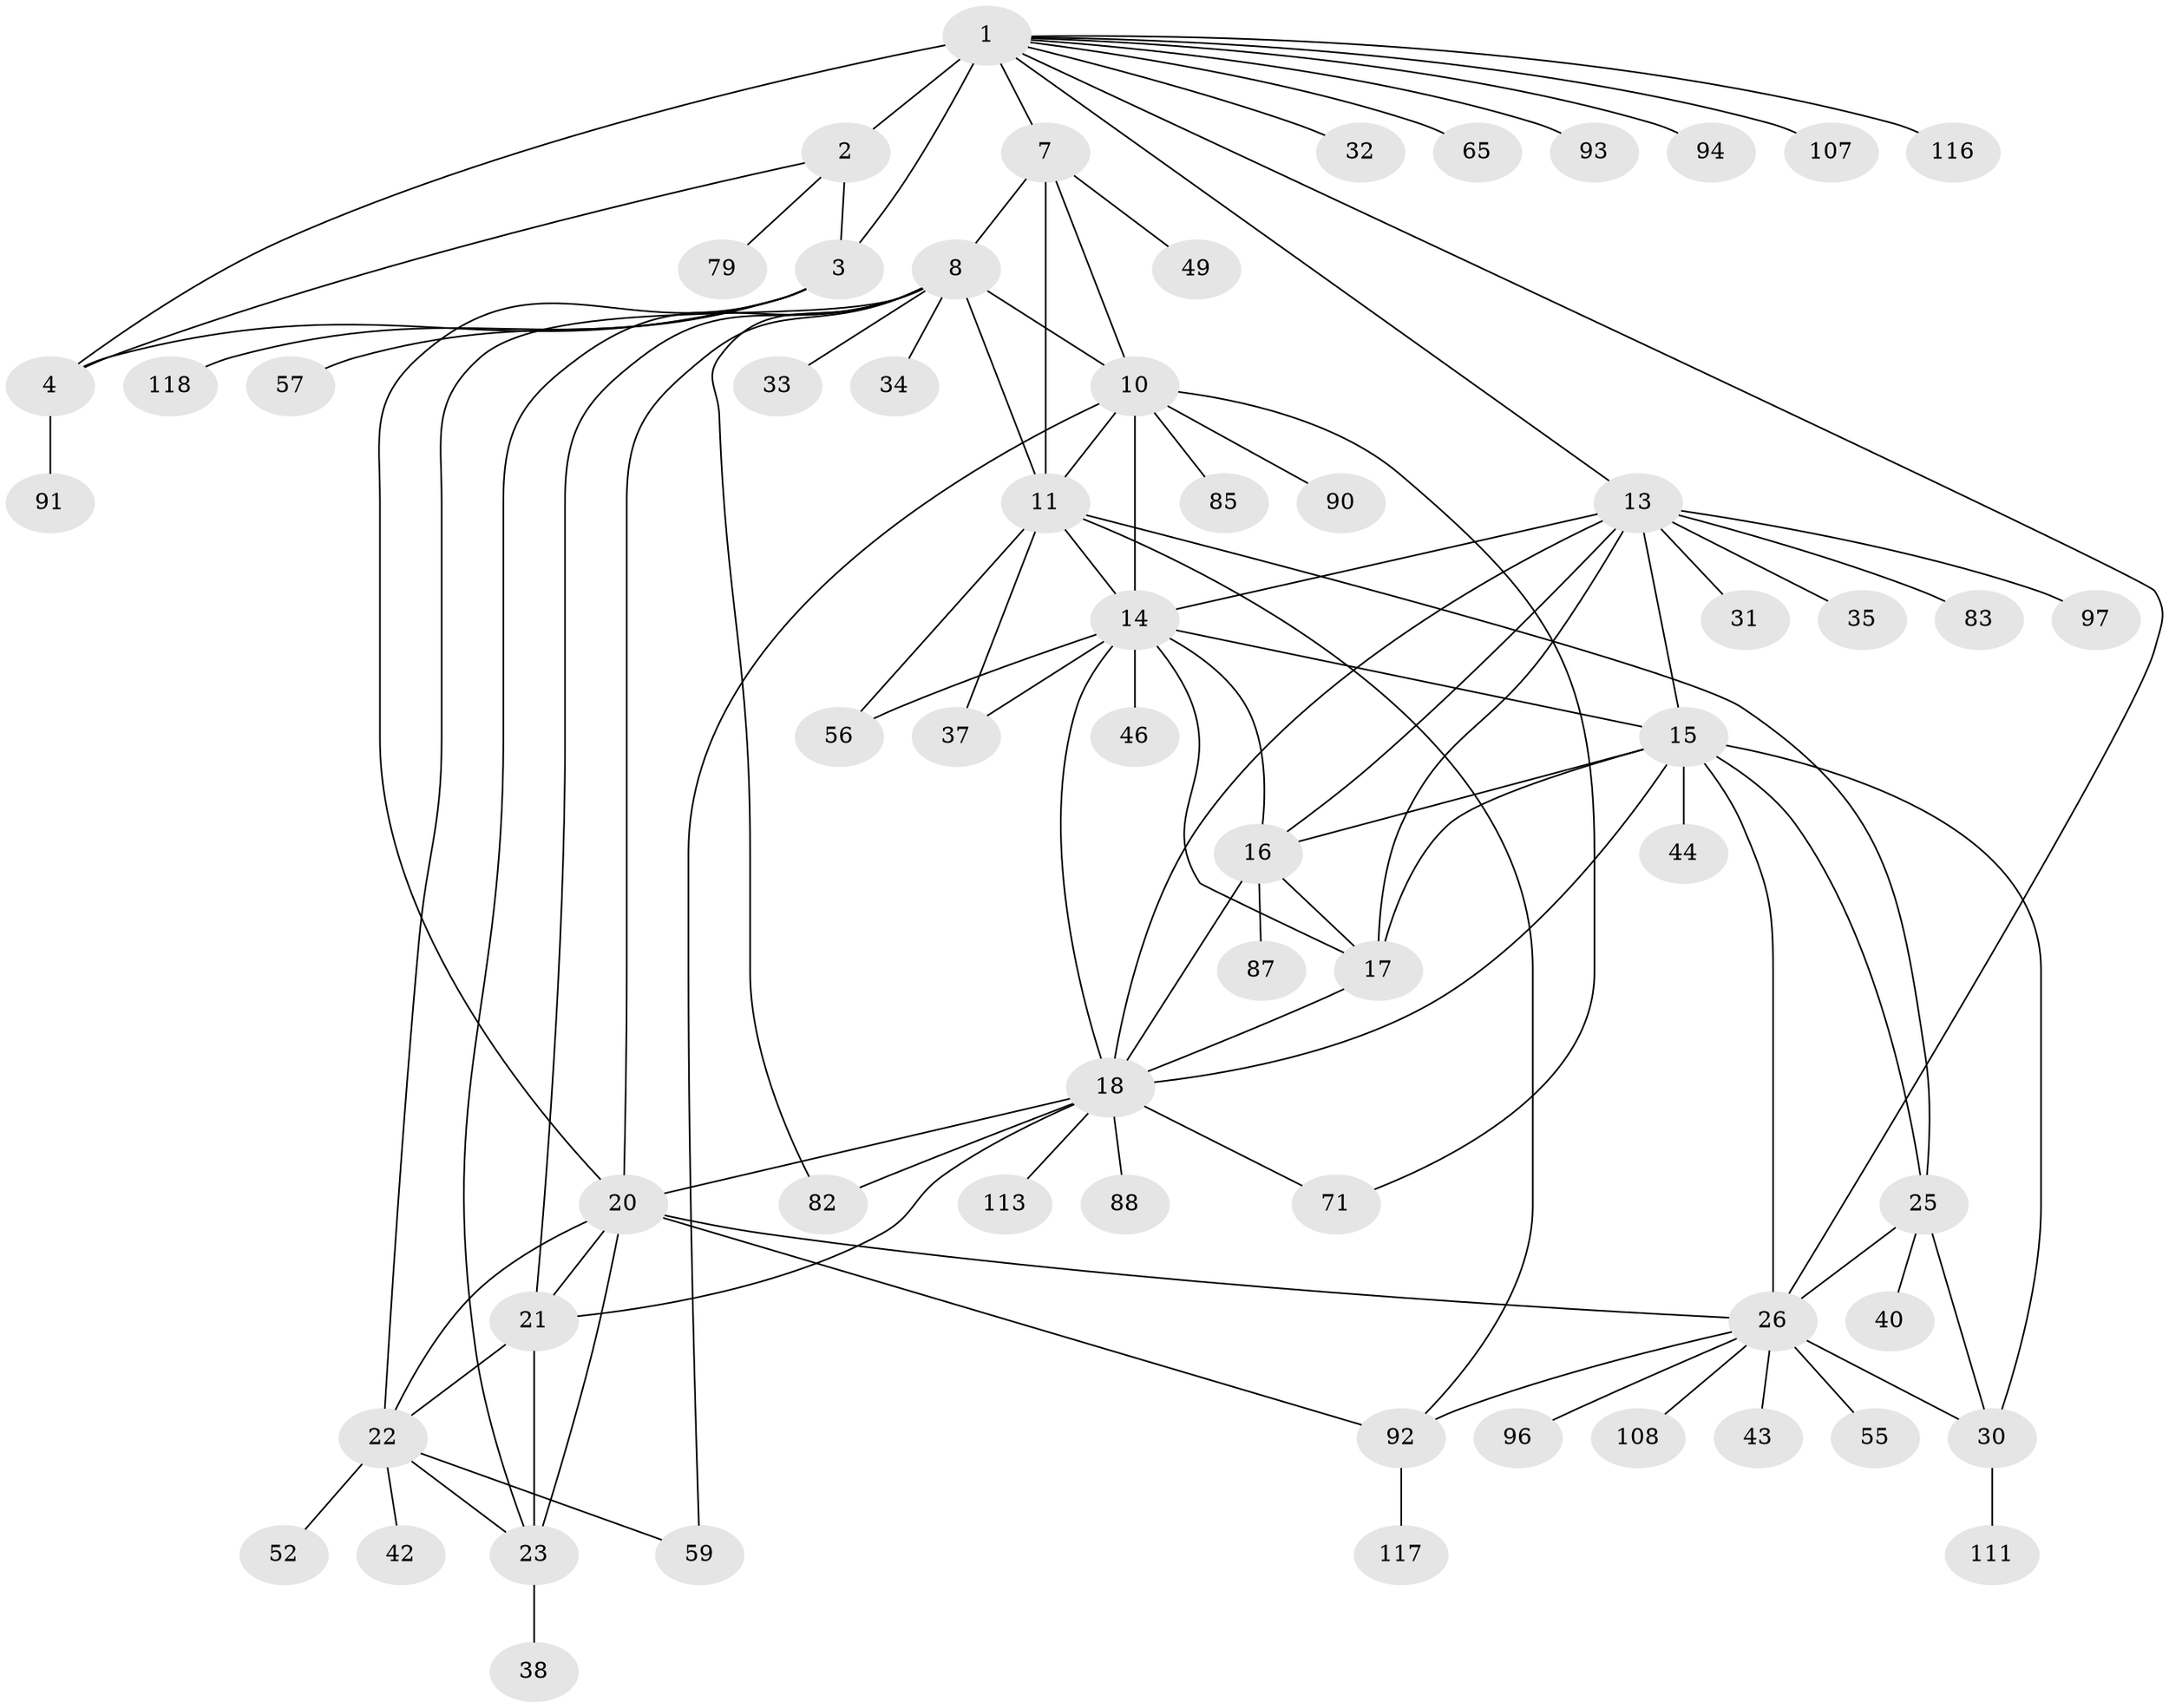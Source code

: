 // original degree distribution, {12: 0.024390243902439025, 6: 0.04878048780487805, 8: 0.024390243902439025, 11: 0.032520325203252036, 7: 0.056910569105691054, 10: 0.04065040650406504, 5: 0.008130081300813009, 9: 0.008130081300813009, 1: 0.5691056910569106, 2: 0.15447154471544716, 4: 0.008130081300813009, 3: 0.024390243902439025}
// Generated by graph-tools (version 1.1) at 2025/19/03/04/25 18:19:51]
// undirected, 61 vertices, 100 edges
graph export_dot {
graph [start="1"]
  node [color=gray90,style=filled];
  1 [super="+6+5"];
  2;
  3;
  4;
  7;
  8 [super="+9+19+53+69+102"];
  10 [super="+45"];
  11 [super="+12"];
  13;
  14 [super="+51+121+109"];
  15 [super="+70+60+95+89+28"];
  16;
  17;
  18;
  20 [super="+24+67+112"];
  21 [super="+47"];
  22 [super="+75+98+101+80"];
  23 [super="+50"];
  25;
  26 [super="+27+81+77+29"];
  30;
  31;
  32;
  33;
  34;
  35;
  37 [super="+58"];
  38;
  40 [super="+86+119+68"];
  42;
  43;
  44 [super="+64"];
  46 [super="+54"];
  49 [super="+61+84"];
  52;
  55 [super="+62"];
  56;
  57;
  59 [super="+103"];
  65;
  71;
  79;
  82;
  83;
  85;
  87;
  88;
  90 [super="+114"];
  91;
  92 [super="+105"];
  93;
  94;
  96 [super="+115"];
  97;
  107;
  108;
  111;
  113;
  116;
  117;
  118;
  1 -- 2 [weight=3];
  1 -- 3 [weight=3];
  1 -- 4 [weight=3];
  1 -- 7;
  1 -- 32;
  1 -- 65;
  1 -- 93;
  1 -- 94;
  1 -- 116;
  1 -- 107;
  1 -- 26;
  1 -- 13;
  2 -- 3;
  2 -- 4;
  2 -- 79;
  3 -- 4;
  3 -- 20;
  3 -- 57;
  3 -- 118;
  4 -- 91;
  7 -- 8 [weight=2];
  7 -- 10;
  7 -- 11 [weight=2];
  7 -- 49;
  8 -- 10 [weight=2];
  8 -- 11 [weight=4];
  8 -- 34;
  8 -- 82;
  8 -- 33;
  8 -- 20 [weight=2];
  8 -- 21;
  8 -- 22;
  8 -- 23;
  10 -- 11 [weight=2];
  10 -- 14;
  10 -- 71;
  10 -- 85;
  10 -- 90;
  10 -- 59;
  11 -- 25;
  11 -- 56;
  11 -- 92;
  11 -- 37;
  11 -- 14;
  13 -- 14;
  13 -- 15;
  13 -- 16;
  13 -- 17;
  13 -- 18;
  13 -- 31;
  13 -- 35;
  13 -- 83;
  13 -- 97;
  14 -- 15;
  14 -- 16;
  14 -- 17;
  14 -- 18;
  14 -- 37;
  14 -- 46;
  14 -- 56;
  15 -- 16;
  15 -- 17;
  15 -- 18;
  15 -- 25;
  15 -- 26 [weight=3];
  15 -- 44;
  15 -- 30;
  16 -- 17;
  16 -- 18;
  16 -- 87;
  17 -- 18;
  18 -- 21;
  18 -- 71;
  18 -- 82;
  18 -- 88;
  18 -- 113;
  18 -- 20;
  20 -- 21 [weight=2];
  20 -- 22 [weight=2];
  20 -- 23 [weight=2];
  20 -- 92;
  20 -- 26;
  21 -- 22;
  21 -- 23;
  22 -- 23;
  22 -- 42;
  22 -- 52;
  22 -- 59;
  23 -- 38;
  25 -- 26 [weight=3];
  25 -- 30;
  25 -- 40;
  26 -- 30 [weight=3];
  26 -- 96;
  26 -- 108;
  26 -- 92;
  26 -- 55;
  26 -- 43;
  30 -- 111;
  92 -- 117;
}
